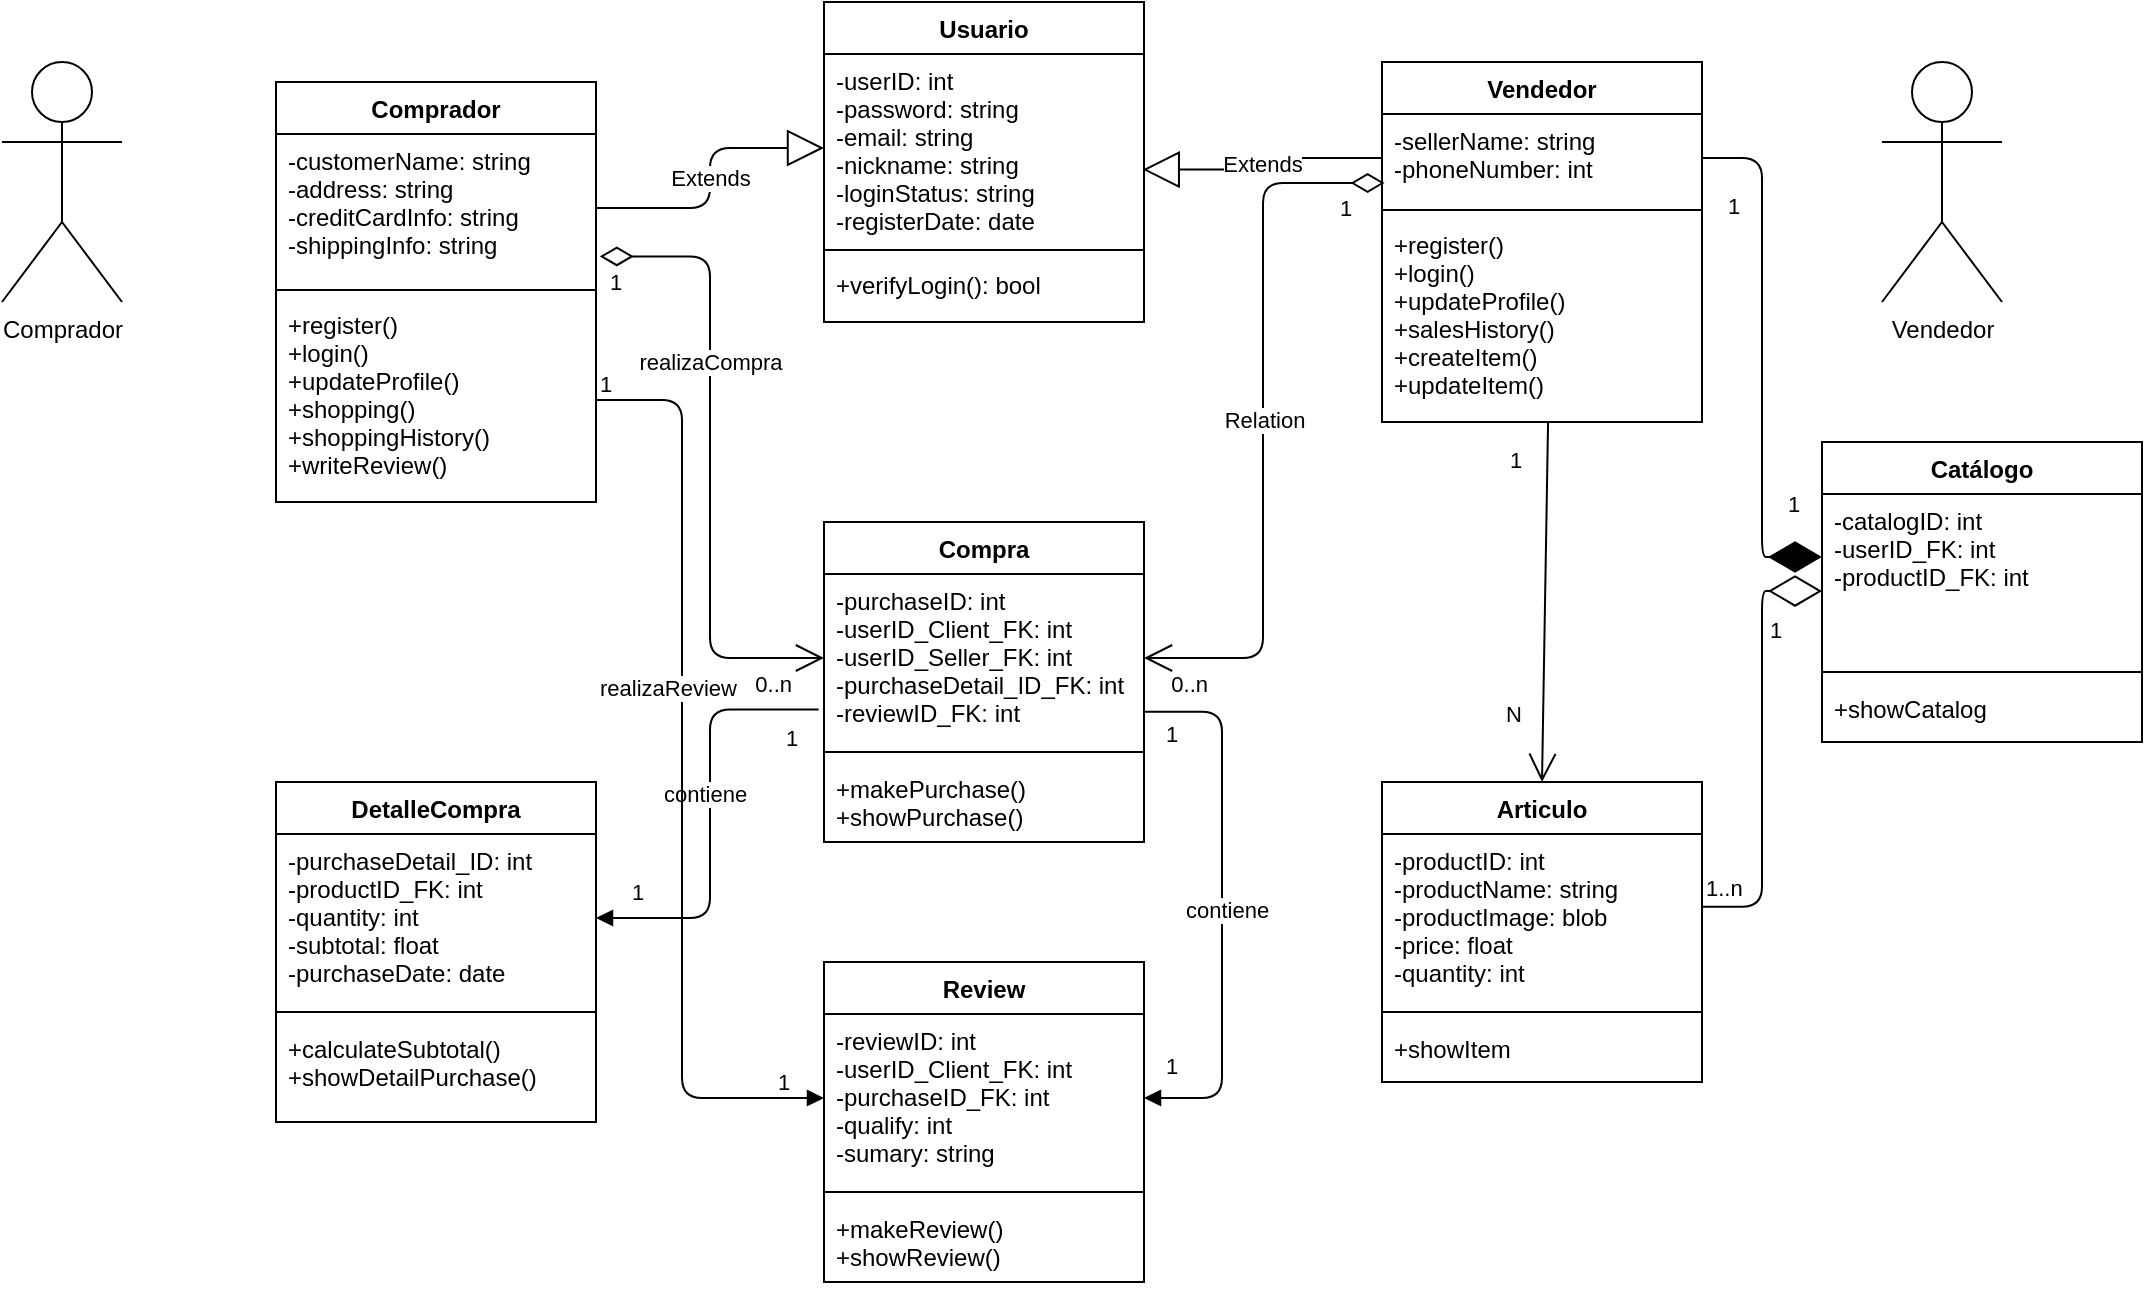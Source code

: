 <mxfile version="14.9.8" type="github">
  <diagram name="Page-1" id="b5b7bab2-c9e2-2cf4-8b2a-24fd1a2a6d21">
    <mxGraphModel dx="2048" dy="644" grid="1" gridSize="10" guides="1" tooltips="1" connect="1" arrows="1" fold="1" page="1" pageScale="1" pageWidth="827" pageHeight="1169" background="none" math="0" shadow="0">
      <root>
        <mxCell id="0" />
        <mxCell id="1" parent="0" />
        <mxCell id="NQRFba9yrne1NyJjNi_C-1" value="Comprador" style="shape=umlActor;verticalLabelPosition=bottom;verticalAlign=top;html=1;" parent="1" vertex="1">
          <mxGeometry x="-550" y="110" width="60" height="120" as="geometry" />
        </mxCell>
        <mxCell id="NQRFba9yrne1NyJjNi_C-4" value="Vendedor" style="shape=umlActor;verticalLabelPosition=bottom;verticalAlign=top;html=1;" parent="1" vertex="1">
          <mxGeometry x="390" y="110" width="60" height="120" as="geometry" />
        </mxCell>
        <mxCell id="NQRFba9yrne1NyJjNi_C-6" value="Comprador" style="swimlane;fontStyle=1;align=center;verticalAlign=top;childLayout=stackLayout;horizontal=1;startSize=26;horizontalStack=0;resizeParent=1;resizeParentMax=0;resizeLast=0;collapsible=1;marginBottom=0;" parent="1" vertex="1">
          <mxGeometry x="-413" y="120" width="160" height="210" as="geometry">
            <mxRectangle x="630" y="10" width="100" height="26" as="alternateBounds" />
          </mxGeometry>
        </mxCell>
        <mxCell id="NQRFba9yrne1NyJjNi_C-7" value="-customerName: string&#xa;-address: string&#xa;-creditCardInfo: string&#xa;-shippingInfo: string" style="text;strokeColor=none;fillColor=none;align=left;verticalAlign=top;spacingLeft=4;spacingRight=4;overflow=hidden;rotatable=0;points=[[0,0.5],[1,0.5]];portConstraint=eastwest;" parent="NQRFba9yrne1NyJjNi_C-6" vertex="1">
          <mxGeometry y="26" width="160" height="74" as="geometry" />
        </mxCell>
        <mxCell id="NQRFba9yrne1NyJjNi_C-8" value="" style="line;strokeWidth=1;fillColor=none;align=left;verticalAlign=middle;spacingTop=-1;spacingLeft=3;spacingRight=3;rotatable=0;labelPosition=right;points=[];portConstraint=eastwest;" parent="NQRFba9yrne1NyJjNi_C-6" vertex="1">
          <mxGeometry y="100" width="160" height="8" as="geometry" />
        </mxCell>
        <mxCell id="NQRFba9yrne1NyJjNi_C-9" value="+register()&#xa;+login()&#xa;+updateProfile()&#xa;+shopping()&#xa;+shoppingHistory()&#xa;+writeReview()" style="text;strokeColor=none;fillColor=none;align=left;verticalAlign=top;spacingLeft=4;spacingRight=4;overflow=hidden;rotatable=0;points=[[0,0.5],[1,0.5]];portConstraint=eastwest;" parent="NQRFba9yrne1NyJjNi_C-6" vertex="1">
          <mxGeometry y="108" width="160" height="102" as="geometry" />
        </mxCell>
        <mxCell id="NQRFba9yrne1NyJjNi_C-11" value="Vendedor" style="swimlane;fontStyle=1;align=center;verticalAlign=top;childLayout=stackLayout;horizontal=1;startSize=26;horizontalStack=0;resizeParent=1;resizeParentMax=0;resizeLast=0;collapsible=1;marginBottom=0;" parent="1" vertex="1">
          <mxGeometry x="140" y="110" width="160" height="180" as="geometry">
            <mxRectangle x="630" y="10" width="100" height="26" as="alternateBounds" />
          </mxGeometry>
        </mxCell>
        <mxCell id="NQRFba9yrne1NyJjNi_C-12" value="-sellerName: string&#xa;-phoneNumber: int" style="text;strokeColor=none;fillColor=none;align=left;verticalAlign=top;spacingLeft=4;spacingRight=4;overflow=hidden;rotatable=0;points=[[0,0.5],[1,0.5]];portConstraint=eastwest;" parent="NQRFba9yrne1NyJjNi_C-11" vertex="1">
          <mxGeometry y="26" width="160" height="44" as="geometry" />
        </mxCell>
        <mxCell id="NQRFba9yrne1NyJjNi_C-13" value="" style="line;strokeWidth=1;fillColor=none;align=left;verticalAlign=middle;spacingTop=-1;spacingLeft=3;spacingRight=3;rotatable=0;labelPosition=right;points=[];portConstraint=eastwest;" parent="NQRFba9yrne1NyJjNi_C-11" vertex="1">
          <mxGeometry y="70" width="160" height="8" as="geometry" />
        </mxCell>
        <mxCell id="NQRFba9yrne1NyJjNi_C-14" value="+register()&#xa;+login()&#xa;+updateProfile()&#xa;+salesHistory()&#xa;+createItem()&#xa;+updateItem()" style="text;strokeColor=none;fillColor=none;align=left;verticalAlign=top;spacingLeft=4;spacingRight=4;overflow=hidden;rotatable=0;points=[[0,0.5],[1,0.5]];portConstraint=eastwest;" parent="NQRFba9yrne1NyJjNi_C-11" vertex="1">
          <mxGeometry y="78" width="160" height="102" as="geometry" />
        </mxCell>
        <mxCell id="NQRFba9yrne1NyJjNi_C-15" value="Usuario" style="swimlane;fontStyle=1;align=center;verticalAlign=top;childLayout=stackLayout;horizontal=1;startSize=26;horizontalStack=0;resizeParent=1;resizeParentMax=0;resizeLast=0;collapsible=1;marginBottom=0;" parent="1" vertex="1">
          <mxGeometry x="-139" y="80" width="160" height="160" as="geometry">
            <mxRectangle x="630" y="10" width="100" height="26" as="alternateBounds" />
          </mxGeometry>
        </mxCell>
        <mxCell id="NQRFba9yrne1NyJjNi_C-16" value="-userID: int&#xa;-password: string&#xa;-email: string&#xa;-nickname: string&#xa;-loginStatus: string&#xa;-registerDate: date" style="text;strokeColor=none;fillColor=none;align=left;verticalAlign=top;spacingLeft=4;spacingRight=4;overflow=hidden;rotatable=0;points=[[0,0.5],[1,0.5]];portConstraint=eastwest;" parent="NQRFba9yrne1NyJjNi_C-15" vertex="1">
          <mxGeometry y="26" width="160" height="94" as="geometry" />
        </mxCell>
        <mxCell id="NQRFba9yrne1NyJjNi_C-17" value="" style="line;strokeWidth=1;fillColor=none;align=left;verticalAlign=middle;spacingTop=-1;spacingLeft=3;spacingRight=3;rotatable=0;labelPosition=right;points=[];portConstraint=eastwest;" parent="NQRFba9yrne1NyJjNi_C-15" vertex="1">
          <mxGeometry y="120" width="160" height="8" as="geometry" />
        </mxCell>
        <mxCell id="NQRFba9yrne1NyJjNi_C-18" value="+verifyLogin(): bool" style="text;strokeColor=none;fillColor=none;align=left;verticalAlign=top;spacingLeft=4;spacingRight=4;overflow=hidden;rotatable=0;points=[[0,0.5],[1,0.5]];portConstraint=eastwest;" parent="NQRFba9yrne1NyJjNi_C-15" vertex="1">
          <mxGeometry y="128" width="160" height="32" as="geometry" />
        </mxCell>
        <mxCell id="NQRFba9yrne1NyJjNi_C-25" value="Extends" style="endArrow=block;endSize=16;endFill=0;html=1;entryX=0;entryY=0.5;entryDx=0;entryDy=0;exitX=1;exitY=0.5;exitDx=0;exitDy=0;edgeStyle=elbowEdgeStyle;" parent="1" source="NQRFba9yrne1NyJjNi_C-7" target="NQRFba9yrne1NyJjNi_C-16" edge="1">
          <mxGeometry width="160" relative="1" as="geometry">
            <mxPoint x="-200" y="205" as="sourcePoint" />
            <mxPoint x="-10" y="330" as="targetPoint" />
          </mxGeometry>
        </mxCell>
        <mxCell id="NQRFba9yrne1NyJjNi_C-26" value="Extends" style="endArrow=block;endSize=16;endFill=0;html=1;entryX=0.996;entryY=0.615;entryDx=0;entryDy=0;entryPerimeter=0;exitX=0;exitY=0.5;exitDx=0;exitDy=0;edgeStyle=elbowEdgeStyle;" parent="1" source="NQRFba9yrne1NyJjNi_C-12" target="NQRFba9yrne1NyJjNi_C-16" edge="1">
          <mxGeometry width="160" relative="1" as="geometry">
            <mxPoint x="-240" y="390" as="sourcePoint" />
            <mxPoint x="-80" y="390" as="targetPoint" />
          </mxGeometry>
        </mxCell>
        <mxCell id="NQRFba9yrne1NyJjNi_C-48" value="Compra" style="swimlane;fontStyle=1;align=center;verticalAlign=top;childLayout=stackLayout;horizontal=1;startSize=26;horizontalStack=0;resizeParent=1;resizeParentMax=0;resizeLast=0;collapsible=1;marginBottom=0;" parent="1" vertex="1">
          <mxGeometry x="-139" y="340" width="160" height="160" as="geometry">
            <mxRectangle x="630" y="10" width="100" height="26" as="alternateBounds" />
          </mxGeometry>
        </mxCell>
        <mxCell id="NQRFba9yrne1NyJjNi_C-49" value="-purchaseID: int&#xa;-userID_Client_FK: int&#xa;-userID_Seller_FK: int&#xa;-purchaseDetail_ID_FK: int&#xa;-reviewID_FK: int" style="text;strokeColor=none;fillColor=none;align=left;verticalAlign=top;spacingLeft=4;spacingRight=4;overflow=hidden;rotatable=0;points=[[0,0.5],[1,0.5]];portConstraint=eastwest;" parent="NQRFba9yrne1NyJjNi_C-48" vertex="1">
          <mxGeometry y="26" width="160" height="84" as="geometry" />
        </mxCell>
        <mxCell id="NQRFba9yrne1NyJjNi_C-50" value="" style="line;strokeWidth=1;fillColor=none;align=left;verticalAlign=middle;spacingTop=-1;spacingLeft=3;spacingRight=3;rotatable=0;labelPosition=right;points=[];portConstraint=eastwest;" parent="NQRFba9yrne1NyJjNi_C-48" vertex="1">
          <mxGeometry y="110" width="160" height="10" as="geometry" />
        </mxCell>
        <mxCell id="NQRFba9yrne1NyJjNi_C-51" value="+makePurchase()&#xa;+showPurchase()" style="text;strokeColor=none;fillColor=none;align=left;verticalAlign=top;spacingLeft=4;spacingRight=4;overflow=hidden;rotatable=0;points=[[0,0.5],[1,0.5]];portConstraint=eastwest;" parent="NQRFba9yrne1NyJjNi_C-48" vertex="1">
          <mxGeometry y="120" width="160" height="40" as="geometry" />
        </mxCell>
        <mxCell id="NQRFba9yrne1NyJjNi_C-52" value="1" style="edgeLabel;resizable=0;html=1;align=left;verticalAlign=top;" parent="1" connectable="0" vertex="1">
          <mxGeometry x="260.0" y="339.998" as="geometry">
            <mxPoint x="81" y="-22" as="offset" />
          </mxGeometry>
        </mxCell>
        <mxCell id="NQRFba9yrne1NyJjNi_C-53" value="" style="endArrow=open;endFill=1;endSize=12;html=1;entryX=0.5;entryY=0;entryDx=0;entryDy=0;exitX=0.519;exitY=0.998;exitDx=0;exitDy=0;exitPerimeter=0;" parent="1" source="NQRFba9yrne1NyJjNi_C-14" target="NQRFba9yrne1NyJjNi_C-76" edge="1">
          <mxGeometry width="160" relative="1" as="geometry">
            <mxPoint x="70" y="400" as="sourcePoint" />
            <mxPoint x="180" y="470" as="targetPoint" />
          </mxGeometry>
        </mxCell>
        <mxCell id="NQRFba9yrne1NyJjNi_C-54" value="1" style="edgeLabel;resizable=0;html=1;align=left;verticalAlign=top;" parent="1" connectable="0" vertex="1">
          <mxGeometry x="190.0" y="289.998" as="geometry">
            <mxPoint x="12" y="6" as="offset" />
          </mxGeometry>
        </mxCell>
        <mxCell id="NQRFba9yrne1NyJjNi_C-55" value="N" style="edgeLabel;resizable=0;html=1;align=left;verticalAlign=top;" parent="1" connectable="0" vertex="1">
          <mxGeometry x="190.0" y="439.998" as="geometry">
            <mxPoint x="10" y="-17" as="offset" />
          </mxGeometry>
        </mxCell>
        <mxCell id="NQRFba9yrne1NyJjNi_C-56" value="DetalleCompra" style="swimlane;fontStyle=1;align=center;verticalAlign=top;childLayout=stackLayout;horizontal=1;startSize=26;horizontalStack=0;resizeParent=1;resizeParentMax=0;resizeLast=0;collapsible=1;marginBottom=0;" parent="1" vertex="1">
          <mxGeometry x="-413" y="470" width="160" height="170" as="geometry">
            <mxRectangle x="630" y="10" width="100" height="26" as="alternateBounds" />
          </mxGeometry>
        </mxCell>
        <mxCell id="NQRFba9yrne1NyJjNi_C-57" value="-purchaseDetail_ID: int&#xa;-productID_FK: int&#xa;-quantity: int&#xa;-subtotal: float&#xa;-purchaseDate: date" style="text;strokeColor=none;fillColor=none;align=left;verticalAlign=top;spacingLeft=4;spacingRight=4;overflow=hidden;rotatable=0;points=[[0,0.5],[1,0.5]];portConstraint=eastwest;" parent="NQRFba9yrne1NyJjNi_C-56" vertex="1">
          <mxGeometry y="26" width="160" height="84" as="geometry" />
        </mxCell>
        <mxCell id="NQRFba9yrne1NyJjNi_C-58" value="" style="line;strokeWidth=1;fillColor=none;align=left;verticalAlign=middle;spacingTop=-1;spacingLeft=3;spacingRight=3;rotatable=0;labelPosition=right;points=[];portConstraint=eastwest;" parent="NQRFba9yrne1NyJjNi_C-56" vertex="1">
          <mxGeometry y="110" width="160" height="10" as="geometry" />
        </mxCell>
        <mxCell id="NQRFba9yrne1NyJjNi_C-59" value="+calculateSubtotal()&#xa;+showDetailPurchase()" style="text;strokeColor=none;fillColor=none;align=left;verticalAlign=top;spacingLeft=4;spacingRight=4;overflow=hidden;rotatable=0;points=[[0,0.5],[1,0.5]];portConstraint=eastwest;" parent="NQRFba9yrne1NyJjNi_C-56" vertex="1">
          <mxGeometry y="120" width="160" height="50" as="geometry" />
        </mxCell>
        <mxCell id="NQRFba9yrne1NyJjNi_C-61" value="Relation" style="endArrow=open;html=1;endSize=12;startArrow=diamondThin;startSize=14;startFill=0;edgeStyle=orthogonalEdgeStyle;entryX=1;entryY=0.5;entryDx=0;entryDy=0;exitX=0.008;exitY=0.784;exitDx=0;exitDy=0;exitPerimeter=0;" parent="1" source="NQRFba9yrne1NyJjNi_C-12" target="NQRFba9yrne1NyJjNi_C-49" edge="1">
          <mxGeometry relative="1" as="geometry">
            <mxPoint x="-60" y="330" as="sourcePoint" />
            <mxPoint x="100" y="330" as="targetPoint" />
          </mxGeometry>
        </mxCell>
        <mxCell id="NQRFba9yrne1NyJjNi_C-62" value="1" style="edgeLabel;resizable=0;html=1;align=left;verticalAlign=top;" parent="NQRFba9yrne1NyJjNi_C-61" connectable="0" vertex="1">
          <mxGeometry x="-1" relative="1" as="geometry">
            <mxPoint x="-24" as="offset" />
          </mxGeometry>
        </mxCell>
        <mxCell id="NQRFba9yrne1NyJjNi_C-63" value="0..n" style="edgeLabel;resizable=0;html=1;align=right;verticalAlign=top;" parent="NQRFba9yrne1NyJjNi_C-61" connectable="0" vertex="1">
          <mxGeometry x="1" relative="1" as="geometry">
            <mxPoint x="33" as="offset" />
          </mxGeometry>
        </mxCell>
        <mxCell id="NQRFba9yrne1NyJjNi_C-64" value="realizaCompra" style="endArrow=open;html=1;endSize=12;startArrow=diamondThin;startSize=14;startFill=0;edgeStyle=orthogonalEdgeStyle;entryX=0;entryY=0.5;entryDx=0;entryDy=0;exitX=1.012;exitY=0.827;exitDx=0;exitDy=0;exitPerimeter=0;" parent="1" source="NQRFba9yrne1NyJjNi_C-7" target="NQRFba9yrne1NyJjNi_C-49" edge="1">
          <mxGeometry x="-0.31" relative="1" as="geometry">
            <mxPoint x="-160" y="250" as="sourcePoint" />
            <mxPoint x="-170" y="430.0" as="targetPoint" />
            <mxPoint as="offset" />
          </mxGeometry>
        </mxCell>
        <mxCell id="NQRFba9yrne1NyJjNi_C-65" value="1" style="edgeLabel;resizable=0;html=1;align=left;verticalAlign=top;" parent="NQRFba9yrne1NyJjNi_C-64" connectable="0" vertex="1">
          <mxGeometry x="-1" relative="1" as="geometry">
            <mxPoint x="3" as="offset" />
          </mxGeometry>
        </mxCell>
        <mxCell id="NQRFba9yrne1NyJjNi_C-66" value="0..n" style="edgeLabel;resizable=0;html=1;align=right;verticalAlign=top;" parent="NQRFba9yrne1NyJjNi_C-64" connectable="0" vertex="1">
          <mxGeometry x="1" relative="1" as="geometry">
            <mxPoint x="-16" as="offset" />
          </mxGeometry>
        </mxCell>
        <mxCell id="NQRFba9yrne1NyJjNi_C-67" value="" style="endArrow=diamondThin;endFill=0;endSize=24;html=1;exitX=1;exitY=0.433;exitDx=0;exitDy=0;exitPerimeter=0;entryX=0;entryY=0.815;entryDx=0;entryDy=0;entryPerimeter=0;edgeStyle=elbowEdgeStyle;" parent="1" edge="1">
          <mxGeometry width="160" relative="1" as="geometry">
            <mxPoint x="300" y="532.372" as="sourcePoint" />
            <mxPoint x="360" y="374.51" as="targetPoint" />
          </mxGeometry>
        </mxCell>
        <mxCell id="NQRFba9yrne1NyJjNi_C-68" value="" style="endArrow=diamondThin;endFill=1;endSize=24;html=1;entryX=0;entryY=0.5;entryDx=0;entryDy=0;edgeStyle=elbowEdgeStyle;" parent="1" source="NQRFba9yrne1NyJjNi_C-12" edge="1">
          <mxGeometry width="160" relative="1" as="geometry">
            <mxPoint x="150" y="340" as="sourcePoint" />
            <mxPoint x="360" y="357.5" as="targetPoint" />
          </mxGeometry>
        </mxCell>
        <mxCell id="NQRFba9yrne1NyJjNi_C-70" value="1..n" style="edgeLabel;resizable=0;html=1;align=left;verticalAlign=top;" parent="1" connectable="0" vertex="1">
          <mxGeometry x="300.0" y="509.998" as="geometry" />
        </mxCell>
        <mxCell id="NQRFba9yrne1NyJjNi_C-71" value="1" style="edgeLabel;resizable=0;html=1;align=left;verticalAlign=top;" parent="1" connectable="0" vertex="1">
          <mxGeometry x="230.0" y="169.998" as="geometry">
            <mxPoint x="81" y="-1" as="offset" />
          </mxGeometry>
        </mxCell>
        <mxCell id="NQRFba9yrne1NyJjNi_C-73" value="contiene" style="endArrow=block;endFill=1;html=1;edgeStyle=orthogonalEdgeStyle;align=left;verticalAlign=top;exitX=-0.017;exitY=0.806;exitDx=0;exitDy=0;exitPerimeter=0;" parent="1" source="NQRFba9yrne1NyJjNi_C-49" target="NQRFba9yrne1NyJjNi_C-57" edge="1">
          <mxGeometry x="-0.227" y="-25" relative="1" as="geometry">
            <mxPoint x="-160" y="570" as="sourcePoint" />
            <mxPoint y="570" as="targetPoint" />
            <mxPoint as="offset" />
          </mxGeometry>
        </mxCell>
        <mxCell id="NQRFba9yrne1NyJjNi_C-74" value="1" style="edgeLabel;resizable=0;html=1;align=left;verticalAlign=bottom;" parent="NQRFba9yrne1NyJjNi_C-73" connectable="0" vertex="1">
          <mxGeometry x="-1" relative="1" as="geometry">
            <mxPoint x="-18" y="23" as="offset" />
          </mxGeometry>
        </mxCell>
        <mxCell id="NQRFba9yrne1NyJjNi_C-76" value="Articulo" style="swimlane;fontStyle=1;align=center;verticalAlign=top;childLayout=stackLayout;horizontal=1;startSize=26;horizontalStack=0;resizeParent=1;resizeParentMax=0;resizeLast=0;collapsible=1;marginBottom=0;" parent="1" vertex="1">
          <mxGeometry x="140" y="470" width="160" height="150" as="geometry">
            <mxRectangle x="630" y="10" width="100" height="26" as="alternateBounds" />
          </mxGeometry>
        </mxCell>
        <mxCell id="NQRFba9yrne1NyJjNi_C-77" value="-productID: int&#xa;-productName: string&#xa;-productImage: blob&#xa;-price: float&#xa;-quantity: int" style="text;strokeColor=none;fillColor=none;align=left;verticalAlign=top;spacingLeft=4;spacingRight=4;overflow=hidden;rotatable=0;points=[[0,0.5],[1,0.5]];portConstraint=eastwest;" parent="NQRFba9yrne1NyJjNi_C-76" vertex="1">
          <mxGeometry y="26" width="160" height="84" as="geometry" />
        </mxCell>
        <mxCell id="NQRFba9yrne1NyJjNi_C-78" value="" style="line;strokeWidth=1;fillColor=none;align=left;verticalAlign=middle;spacingTop=-1;spacingLeft=3;spacingRight=3;rotatable=0;labelPosition=right;points=[];portConstraint=eastwest;" parent="NQRFba9yrne1NyJjNi_C-76" vertex="1">
          <mxGeometry y="110" width="160" height="10" as="geometry" />
        </mxCell>
        <mxCell id="NQRFba9yrne1NyJjNi_C-79" value="+showItem" style="text;strokeColor=none;fillColor=none;align=left;verticalAlign=top;spacingLeft=4;spacingRight=4;overflow=hidden;rotatable=0;points=[[0,0.5],[1,0.5]];portConstraint=eastwest;" parent="NQRFba9yrne1NyJjNi_C-76" vertex="1">
          <mxGeometry y="120" width="160" height="30" as="geometry" />
        </mxCell>
        <mxCell id="NQRFba9yrne1NyJjNi_C-83" value="Catálogo" style="swimlane;fontStyle=1;align=center;verticalAlign=top;childLayout=stackLayout;horizontal=1;startSize=26;horizontalStack=0;resizeParent=1;resizeParentMax=0;resizeLast=0;collapsible=1;marginBottom=0;" parent="1" vertex="1">
          <mxGeometry x="360" y="300" width="160" height="150" as="geometry">
            <mxRectangle x="630" y="10" width="100" height="26" as="alternateBounds" />
          </mxGeometry>
        </mxCell>
        <mxCell id="NQRFba9yrne1NyJjNi_C-84" value="-catalogID: int&#xa;-userID_FK: int&#xa;-productID_FK: int" style="text;strokeColor=none;fillColor=none;align=left;verticalAlign=top;spacingLeft=4;spacingRight=4;overflow=hidden;rotatable=0;points=[[0,0.5],[1,0.5]];portConstraint=eastwest;" parent="NQRFba9yrne1NyJjNi_C-83" vertex="1">
          <mxGeometry y="26" width="160" height="84" as="geometry" />
        </mxCell>
        <mxCell id="NQRFba9yrne1NyJjNi_C-85" value="" style="line;strokeWidth=1;fillColor=none;align=left;verticalAlign=middle;spacingTop=-1;spacingLeft=3;spacingRight=3;rotatable=0;labelPosition=right;points=[];portConstraint=eastwest;" parent="NQRFba9yrne1NyJjNi_C-83" vertex="1">
          <mxGeometry y="110" width="160" height="10" as="geometry" />
        </mxCell>
        <mxCell id="NQRFba9yrne1NyJjNi_C-86" value="+showCatalog" style="text;strokeColor=none;fillColor=none;align=left;verticalAlign=top;spacingLeft=4;spacingRight=4;overflow=hidden;rotatable=0;points=[[0,0.5],[1,0.5]];portConstraint=eastwest;" parent="NQRFba9yrne1NyJjNi_C-83" vertex="1">
          <mxGeometry y="120" width="160" height="30" as="geometry" />
        </mxCell>
        <mxCell id="NQRFba9yrne1NyJjNi_C-88" value="1" style="edgeLabel;resizable=0;html=1;align=left;verticalAlign=top;" parent="1" connectable="0" vertex="1">
          <mxGeometry x="320.0" y="374.998" as="geometry">
            <mxPoint x="12" y="6" as="offset" />
          </mxGeometry>
        </mxCell>
        <mxCell id="NQRFba9yrne1NyJjNi_C-89" value="1" style="edgeLabel;resizable=0;html=1;align=left;verticalAlign=bottom;" parent="1" connectable="0" vertex="1">
          <mxGeometry x="-150.0" y="460.004" as="geometry">
            <mxPoint x="-87" y="73" as="offset" />
          </mxGeometry>
        </mxCell>
        <mxCell id="DSm0Stork6P05ilONJer-1" value="Review" style="swimlane;fontStyle=1;align=center;verticalAlign=top;childLayout=stackLayout;horizontal=1;startSize=26;horizontalStack=0;resizeParent=1;resizeParentMax=0;resizeLast=0;collapsible=1;marginBottom=0;" vertex="1" parent="1">
          <mxGeometry x="-139" y="560" width="160" height="160" as="geometry">
            <mxRectangle x="630" y="10" width="100" height="26" as="alternateBounds" />
          </mxGeometry>
        </mxCell>
        <mxCell id="DSm0Stork6P05ilONJer-2" value="-reviewID: int&#xa;-userID_Client_FK: int&#xa;-purchaseID_FK: int&#xa;-qualify: int&#xa;-sumary: string" style="text;strokeColor=none;fillColor=none;align=left;verticalAlign=top;spacingLeft=4;spacingRight=4;overflow=hidden;rotatable=0;points=[[0,0.5],[1,0.5]];portConstraint=eastwest;" vertex="1" parent="DSm0Stork6P05ilONJer-1">
          <mxGeometry y="26" width="160" height="84" as="geometry" />
        </mxCell>
        <mxCell id="DSm0Stork6P05ilONJer-3" value="" style="line;strokeWidth=1;fillColor=none;align=left;verticalAlign=middle;spacingTop=-1;spacingLeft=3;spacingRight=3;rotatable=0;labelPosition=right;points=[];portConstraint=eastwest;" vertex="1" parent="DSm0Stork6P05ilONJer-1">
          <mxGeometry y="110" width="160" height="10" as="geometry" />
        </mxCell>
        <mxCell id="DSm0Stork6P05ilONJer-4" value="+makeReview()&#xa;+showReview()" style="text;strokeColor=none;fillColor=none;align=left;verticalAlign=top;spacingLeft=4;spacingRight=4;overflow=hidden;rotatable=0;points=[[0,0.5],[1,0.5]];portConstraint=eastwest;" vertex="1" parent="DSm0Stork6P05ilONJer-1">
          <mxGeometry y="120" width="160" height="40" as="geometry" />
        </mxCell>
        <mxCell id="DSm0Stork6P05ilONJer-5" value="contiene" style="endArrow=block;endFill=1;html=1;edgeStyle=elbowEdgeStyle;align=left;verticalAlign=top;entryX=1;entryY=0.5;entryDx=0;entryDy=0;exitX=0.997;exitY=0.82;exitDx=0;exitDy=0;exitPerimeter=0;" edge="1" parent="1" source="NQRFba9yrne1NyJjNi_C-49" target="DSm0Stork6P05ilONJer-2">
          <mxGeometry x="-0.077" y="-20" relative="1" as="geometry">
            <mxPoint x="70" y="470" as="sourcePoint" />
            <mxPoint x="50" y="470" as="targetPoint" />
            <Array as="points">
              <mxPoint x="60" y="530" />
            </Array>
            <mxPoint as="offset" />
          </mxGeometry>
        </mxCell>
        <mxCell id="DSm0Stork6P05ilONJer-6" value="1" style="edgeLabel;resizable=0;html=1;align=left;verticalAlign=bottom;" connectable="0" vertex="1" parent="DSm0Stork6P05ilONJer-5">
          <mxGeometry x="-1" relative="1" as="geometry">
            <mxPoint x="9" y="20" as="offset" />
          </mxGeometry>
        </mxCell>
        <mxCell id="DSm0Stork6P05ilONJer-7" value="1" style="edgeLabel;resizable=0;html=1;align=left;verticalAlign=bottom;" connectable="0" vertex="1" parent="1">
          <mxGeometry x="30.0" y="620" as="geometry" />
        </mxCell>
        <mxCell id="DSm0Stork6P05ilONJer-8" value="realizaReview" style="endArrow=block;endFill=1;html=1;edgeStyle=elbowEdgeStyle;align=left;verticalAlign=top;exitX=1;exitY=0.5;exitDx=0;exitDy=0;entryX=0;entryY=0.5;entryDx=0;entryDy=0;" edge="1" parent="1" source="NQRFba9yrne1NyJjNi_C-9" target="DSm0Stork6P05ilONJer-2">
          <mxGeometry x="-0.248" y="-43" relative="1" as="geometry">
            <mxPoint x="-450" y="410" as="sourcePoint" />
            <mxPoint x="-190" y="630" as="targetPoint" />
            <Array as="points">
              <mxPoint x="-210" y="450" />
            </Array>
            <mxPoint as="offset" />
          </mxGeometry>
        </mxCell>
        <mxCell id="DSm0Stork6P05ilONJer-9" value="1" style="edgeLabel;resizable=0;html=1;align=left;verticalAlign=bottom;" connectable="0" vertex="1" parent="DSm0Stork6P05ilONJer-8">
          <mxGeometry x="-1" relative="1" as="geometry" />
        </mxCell>
        <mxCell id="DSm0Stork6P05ilONJer-10" value="1" style="edgeLabel;resizable=0;html=1;align=left;verticalAlign=bottom;" connectable="0" vertex="1" parent="1">
          <mxGeometry x="-243" y="289" as="geometry">
            <mxPoint x="79" y="339" as="offset" />
          </mxGeometry>
        </mxCell>
      </root>
    </mxGraphModel>
  </diagram>
</mxfile>
